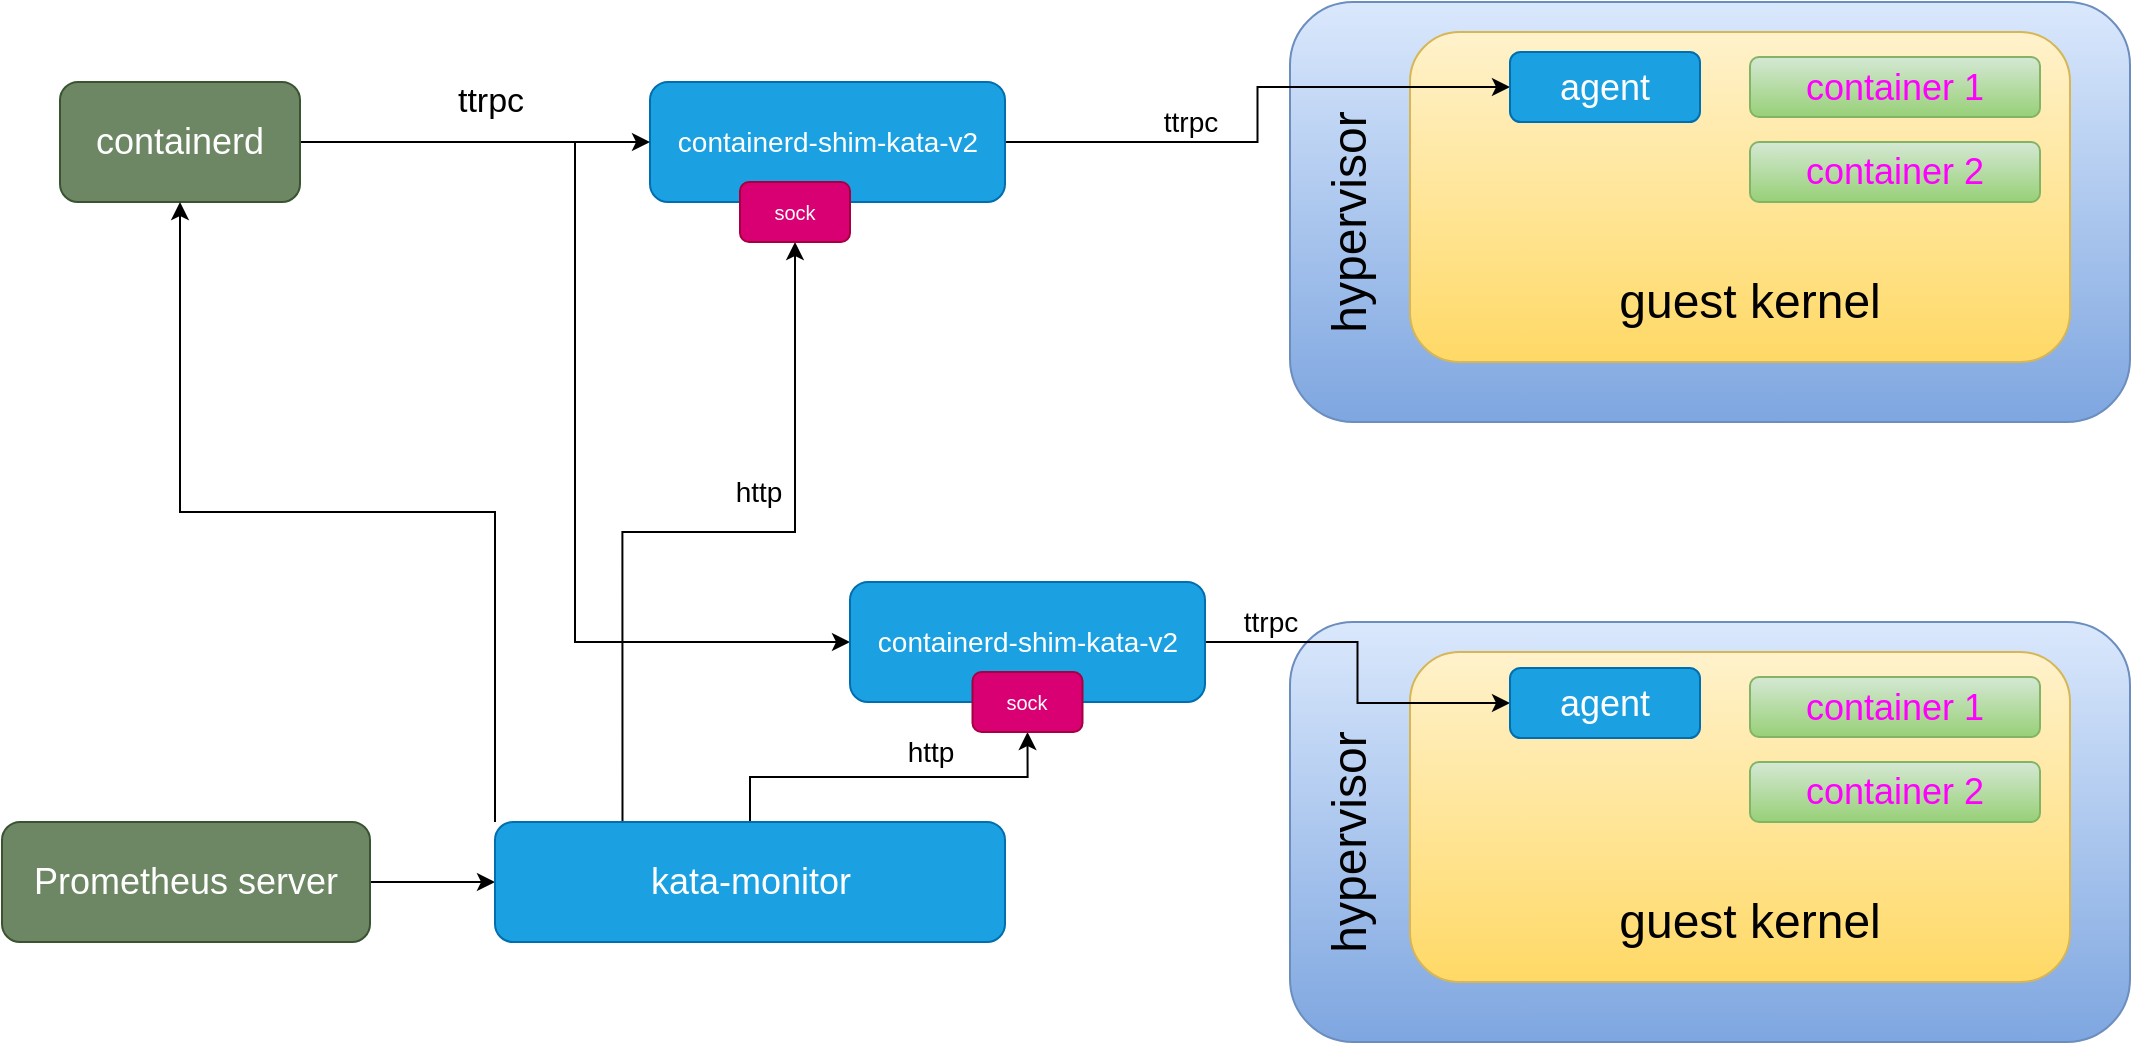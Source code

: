 <mxfile version="13.3.5" type="device"><diagram id="XNV8G0dePIPkhS_Khqr4" name="Page-1"><mxGraphModel dx="3991" dy="743" grid="0" gridSize="10" guides="1" tooltips="1" connect="1" arrows="1" fold="1" page="1" pageScale="1" pageWidth="2339" pageHeight="3300" math="0" shadow="0"><root><mxCell id="0"/><mxCell id="1" parent="0"/><mxCell id="O_M7CSa0PIAbcCo9BmAy-14" value="" style="rounded=1;whiteSpace=wrap;html=1;fontSize=10;gradientColor=#7ea6e0;fillColor=#dae8fc;strokeColor=#6c8ebf;" parent="1" vertex="1"><mxGeometry x="-1555" y="507" width="420" height="210" as="geometry"/></mxCell><mxCell id="O_M7CSa0PIAbcCo9BmAy-15" value="" style="rounded=1;whiteSpace=wrap;html=1;fontSize=24;gradientColor=#ffd966;fillColor=#fff2cc;strokeColor=#d6b656;" parent="1" vertex="1"><mxGeometry x="-1495" y="522" width="330" height="165" as="geometry"/></mxCell><mxCell id="O_M7CSa0PIAbcCo9BmAy-5" value="" style="rounded=1;whiteSpace=wrap;html=1;fontSize=10;gradientColor=#7ea6e0;fillColor=#dae8fc;strokeColor=#6c8ebf;" parent="1" vertex="1"><mxGeometry x="-1555" y="197" width="420" height="210" as="geometry"/></mxCell><mxCell id="O_M7CSa0PIAbcCo9BmAy-6" value="" style="rounded=1;whiteSpace=wrap;html=1;fontSize=24;gradientColor=#ffd966;fillColor=#fff2cc;strokeColor=#d6b656;" parent="1" vertex="1"><mxGeometry x="-1495" y="212" width="330" height="165" as="geometry"/></mxCell><mxCell id="O_M7CSa0PIAbcCo9BmAy-13" style="edgeStyle=orthogonalEdgeStyle;rounded=0;orthogonalLoop=1;jettySize=auto;html=1;exitX=1;exitY=0.5;exitDx=0;exitDy=0;fontSize=14;" parent="1" source="gLTI89bWjS6hkOwJlkWy-14" target="O_M7CSa0PIAbcCo9BmAy-7" edge="1"><mxGeometry relative="1" as="geometry"/></mxCell><mxCell id="O_M7CSa0PIAbcCo9BmAy-23" value="ttrpc" style="edgeLabel;html=1;align=center;verticalAlign=middle;resizable=0;points=[];fontSize=14;" parent="O_M7CSa0PIAbcCo9BmAy-13" vertex="1" connectable="0"><mxGeometry x="-0.196" y="1" relative="1" as="geometry"><mxPoint x="-20.5" y="-9" as="offset"/></mxGeometry></mxCell><mxCell id="gLTI89bWjS6hkOwJlkWy-14" value="&lt;div style=&quot;font-size: 14px;&quot;&gt;containerd-shim-kata-v2&lt;/div&gt;" style="rounded=1;whiteSpace=wrap;html=1;fontSize=14;fillColor=#1ba1e2;strokeColor=#006EAF;fontColor=#ffffff;" parent="1" vertex="1"><mxGeometry x="-1875" y="237" width="177.5" height="60" as="geometry"/></mxCell><mxCell id="gLTI89bWjS6hkOwJlkWy-17" value="ttrpc" style="edgeStyle=orthogonalEdgeStyle;rounded=0;orthogonalLoop=1;jettySize=auto;html=1;exitX=1;exitY=0.5;exitDx=0;exitDy=0;entryX=0;entryY=0.5;entryDx=0;entryDy=0;fontSize=17;" parent="1" source="gLTI89bWjS6hkOwJlkWy-19" target="gLTI89bWjS6hkOwJlkWy-14" edge="1"><mxGeometry x="0.086" y="20" relative="1" as="geometry"><mxPoint as="offset"/></mxGeometry></mxCell><mxCell id="O_M7CSa0PIAbcCo9BmAy-22" style="edgeStyle=orthogonalEdgeStyle;rounded=0;orthogonalLoop=1;jettySize=auto;html=1;exitX=1;exitY=0.5;exitDx=0;exitDy=0;entryX=0;entryY=0.5;entryDx=0;entryDy=0;fontSize=14;" parent="1" source="gLTI89bWjS6hkOwJlkWy-19" target="O_M7CSa0PIAbcCo9BmAy-1" edge="1"><mxGeometry relative="1" as="geometry"/></mxCell><mxCell id="gLTI89bWjS6hkOwJlkWy-19" value="containerd" style="rounded=1;whiteSpace=wrap;html=1;fontSize=18;fillColor=#6d8764;strokeColor=#3A5431;fontColor=#ffffff;" parent="1" vertex="1"><mxGeometry x="-2170" y="237" width="120" height="60" as="geometry"/></mxCell><mxCell id="gLTI89bWjS6hkOwJlkWy-45" style="edgeStyle=orthogonalEdgeStyle;rounded=0;orthogonalLoop=1;jettySize=auto;html=1;exitX=1;exitY=0.5;exitDx=0;exitDy=0;entryX=0;entryY=0.5;entryDx=0;entryDy=0;fontSize=10;" parent="1" source="gLTI89bWjS6hkOwJlkWy-29" target="gLTI89bWjS6hkOwJlkWy-34" edge="1"><mxGeometry relative="1" as="geometry"/></mxCell><mxCell id="gLTI89bWjS6hkOwJlkWy-29" value="Prometheus server" style="rounded=1;whiteSpace=wrap;html=1;fontSize=18;fillColor=#6d8764;strokeColor=#3A5431;fontColor=#ffffff;" parent="1" vertex="1"><mxGeometry x="-2199" y="607" width="184" height="60" as="geometry"/></mxCell><mxCell id="O_M7CSa0PIAbcCo9BmAy-2" style="edgeStyle=orthogonalEdgeStyle;rounded=0;orthogonalLoop=1;jettySize=auto;html=1;exitX=0.5;exitY=0;exitDx=0;exitDy=0;entryX=0.5;entryY=1;entryDx=0;entryDy=0;fontSize=14;" parent="1" source="gLTI89bWjS6hkOwJlkWy-34" target="gLTI89bWjS6hkOwJlkWy-44" edge="1"><mxGeometry relative="1" as="geometry"/></mxCell><mxCell id="O_M7CSa0PIAbcCo9BmAy-4" value="http" style="edgeLabel;html=1;align=center;verticalAlign=middle;resizable=0;points=[];fontSize=14;" parent="O_M7CSa0PIAbcCo9BmAy-2" vertex="1" connectable="0"><mxGeometry x="0.219" y="1" relative="1" as="geometry"><mxPoint y="-11.5" as="offset"/></mxGeometry></mxCell><mxCell id="O_M7CSa0PIAbcCo9BmAy-3" value="http" style="edgeStyle=orthogonalEdgeStyle;rounded=0;orthogonalLoop=1;jettySize=auto;html=1;exitX=0.25;exitY=0;exitDx=0;exitDy=0;entryX=0.5;entryY=1;entryDx=0;entryDy=0;fontSize=14;" parent="1" source="gLTI89bWjS6hkOwJlkWy-34" target="gLTI89bWjS6hkOwJlkWy-43" edge="1"><mxGeometry x="0.338" y="19" relative="1" as="geometry"><mxPoint as="offset"/></mxGeometry></mxCell><mxCell id="aVfLI-ZtI0VNW-aVTsh0-2" style="edgeStyle=orthogonalEdgeStyle;rounded=0;orthogonalLoop=1;jettySize=auto;html=1;exitX=0;exitY=0;exitDx=0;exitDy=0;entryX=0.5;entryY=1;entryDx=0;entryDy=0;" parent="1" source="gLTI89bWjS6hkOwJlkWy-34" target="gLTI89bWjS6hkOwJlkWy-19" edge="1"><mxGeometry relative="1" as="geometry"/></mxCell><mxCell id="gLTI89bWjS6hkOwJlkWy-34" value="kata-monitor" style="rounded=1;whiteSpace=wrap;html=1;fontSize=18;fillColor=#1ba1e2;strokeColor=#006EAF;fontColor=#ffffff;" parent="1" vertex="1"><mxGeometry x="-1952.5" y="607" width="255" height="60" as="geometry"/></mxCell><mxCell id="gLTI89bWjS6hkOwJlkWy-43" value="sock" style="rounded=1;whiteSpace=wrap;html=1;fontSize=10;fillColor=#d80073;strokeColor=#A50040;fontColor=#ffffff;" parent="1" vertex="1"><mxGeometry x="-1830" y="287" width="55" height="30" as="geometry"/></mxCell><mxCell id="O_M7CSa0PIAbcCo9BmAy-21" style="edgeStyle=orthogonalEdgeStyle;rounded=0;orthogonalLoop=1;jettySize=auto;html=1;exitX=1;exitY=0.5;exitDx=0;exitDy=0;fontSize=14;" parent="1" source="O_M7CSa0PIAbcCo9BmAy-1" target="O_M7CSa0PIAbcCo9BmAy-16" edge="1"><mxGeometry relative="1" as="geometry"/></mxCell><mxCell id="O_M7CSa0PIAbcCo9BmAy-24" value="ttrpc" style="edgeLabel;html=1;align=center;verticalAlign=middle;resizable=0;points=[];fontSize=14;" parent="O_M7CSa0PIAbcCo9BmAy-21" vertex="1" connectable="0"><mxGeometry x="0.355" relative="1" as="geometry"><mxPoint x="-61" y="-40.5" as="offset"/></mxGeometry></mxCell><mxCell id="O_M7CSa0PIAbcCo9BmAy-1" value="&lt;div style=&quot;font-size: 14px;&quot;&gt;containerd-shim-kata-v2&lt;/div&gt;" style="rounded=1;whiteSpace=wrap;html=1;fontSize=14;fillColor=#1ba1e2;strokeColor=#006EAF;fontColor=#ffffff;" parent="1" vertex="1"><mxGeometry x="-1775" y="487" width="177.5" height="60" as="geometry"/></mxCell><mxCell id="gLTI89bWjS6hkOwJlkWy-44" value="sock" style="rounded=1;whiteSpace=wrap;html=1;fontSize=10;fillColor=#d80073;strokeColor=#A50040;fontColor=#ffffff;" parent="1" vertex="1"><mxGeometry x="-1713.75" y="532" width="55" height="30" as="geometry"/></mxCell><mxCell id="O_M7CSa0PIAbcCo9BmAy-7" value="agent" style="rounded=1;whiteSpace=wrap;html=1;fontSize=18;fillColor=#1ba1e2;strokeColor=#006EAF;fontColor=#ffffff;" parent="1" vertex="1"><mxGeometry x="-1445" y="222" width="95" height="35" as="geometry"/></mxCell><mxCell id="O_M7CSa0PIAbcCo9BmAy-8" value="container 1" style="rounded=1;whiteSpace=wrap;html=1;fontSize=18;gradientColor=#97d077;fillColor=#d5e8d4;strokeColor=#82b366;fontColor=#FF00FF;" parent="1" vertex="1"><mxGeometry x="-1325" y="224.5" width="145" height="30" as="geometry"/></mxCell><mxCell id="O_M7CSa0PIAbcCo9BmAy-9" value="container 2" style="rounded=1;whiteSpace=wrap;html=1;fontSize=18;gradientColor=#97d077;fillColor=#d5e8d4;strokeColor=#82b366;fontColor=#FF00FF;" parent="1" vertex="1"><mxGeometry x="-1325" y="267" width="145" height="30" as="geometry"/></mxCell><mxCell id="O_M7CSa0PIAbcCo9BmAy-10" value="hypervisor" style="text;html=1;strokeColor=none;fillColor=none;align=center;verticalAlign=middle;whiteSpace=wrap;rounded=0;fontSize=24;horizontal=0;" parent="1" vertex="1"><mxGeometry x="-1545" y="297" width="40" height="20" as="geometry"/></mxCell><mxCell id="O_M7CSa0PIAbcCo9BmAy-11" value="guest kernel" style="text;html=1;strokeColor=none;fillColor=none;align=center;verticalAlign=middle;whiteSpace=wrap;rounded=0;fontSize=24;" parent="1" vertex="1"><mxGeometry x="-1405" y="337" width="160" height="20" as="geometry"/></mxCell><mxCell id="O_M7CSa0PIAbcCo9BmAy-16" value="agent" style="rounded=1;whiteSpace=wrap;html=1;fontSize=18;fillColor=#1ba1e2;strokeColor=#006EAF;fontColor=#ffffff;" parent="1" vertex="1"><mxGeometry x="-1445" y="530" width="95" height="35" as="geometry"/></mxCell><mxCell id="O_M7CSa0PIAbcCo9BmAy-17" value="container 1" style="rounded=1;whiteSpace=wrap;html=1;fontSize=18;gradientColor=#97d077;fillColor=#d5e8d4;strokeColor=#82b366;fontColor=#FF00FF;" parent="1" vertex="1"><mxGeometry x="-1325" y="534.5" width="145" height="30" as="geometry"/></mxCell><mxCell id="O_M7CSa0PIAbcCo9BmAy-18" value="container 2" style="rounded=1;whiteSpace=wrap;html=1;fontSize=18;gradientColor=#97d077;fillColor=#d5e8d4;strokeColor=#82b366;fontColor=#FF00FF;" parent="1" vertex="1"><mxGeometry x="-1325" y="577" width="145" height="30" as="geometry"/></mxCell><mxCell id="O_M7CSa0PIAbcCo9BmAy-19" value="hypervisor" style="text;html=1;strokeColor=none;fillColor=none;align=center;verticalAlign=middle;whiteSpace=wrap;rounded=0;fontSize=24;horizontal=0;" parent="1" vertex="1"><mxGeometry x="-1545" y="607" width="40" height="20" as="geometry"/></mxCell><mxCell id="O_M7CSa0PIAbcCo9BmAy-20" value="guest kernel" style="text;html=1;strokeColor=none;fillColor=none;align=center;verticalAlign=middle;whiteSpace=wrap;rounded=0;fontSize=24;" parent="1" vertex="1"><mxGeometry x="-1405" y="647" width="160" height="20" as="geometry"/></mxCell></root></mxGraphModel></diagram></mxfile>